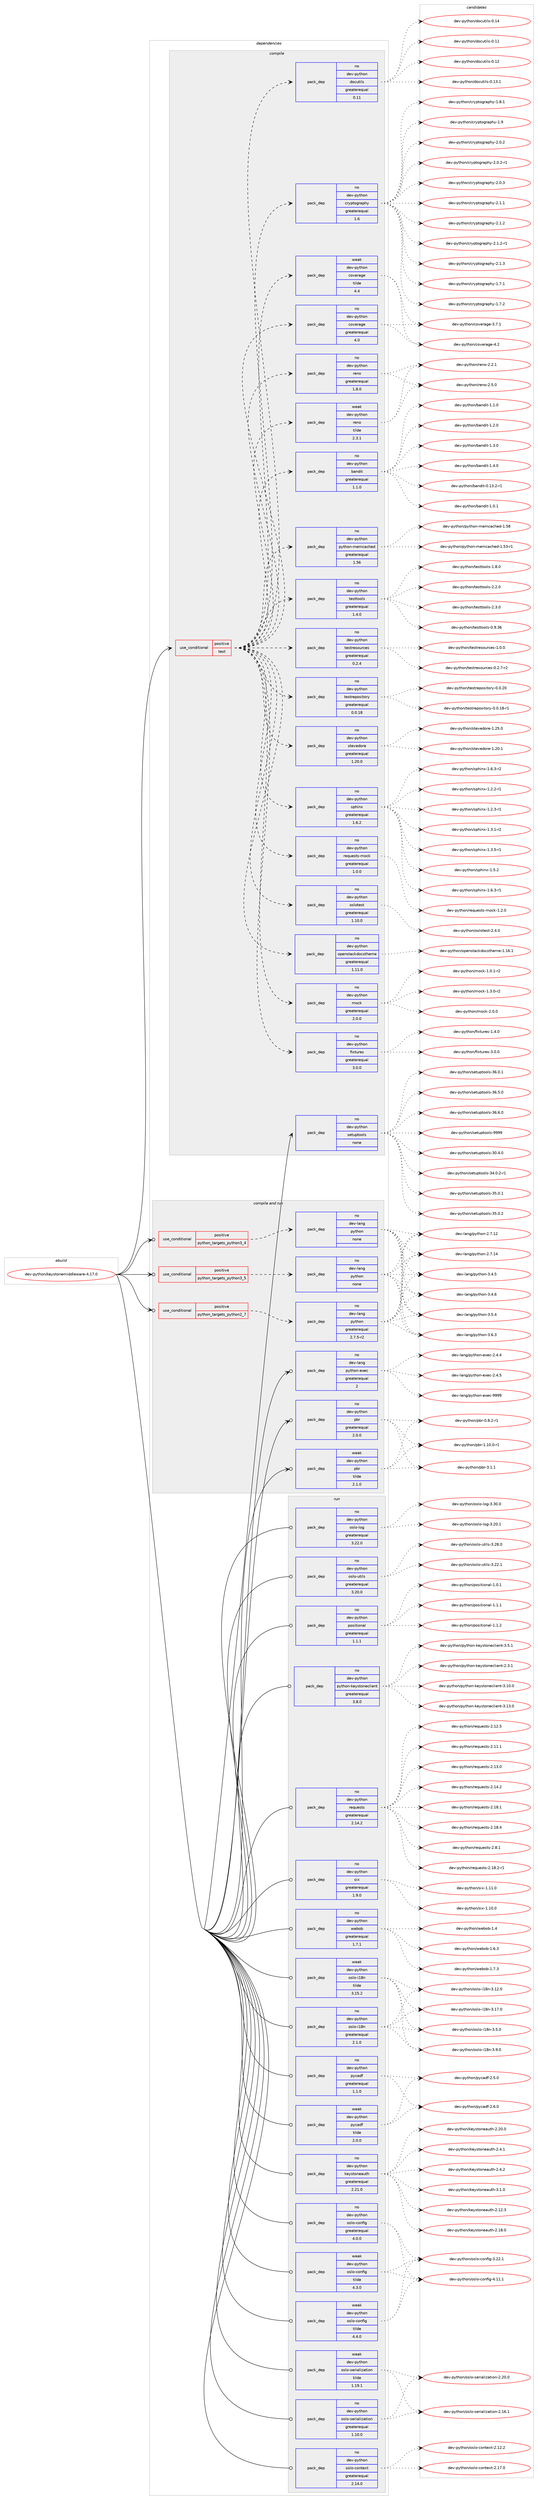 digraph prolog {

# *************
# Graph options
# *************

newrank=true;
concentrate=true;
compound=true;
graph [rankdir=LR,fontname=Helvetica,fontsize=10,ranksep=1.5];#, ranksep=2.5, nodesep=0.2];
edge  [arrowhead=vee];
node  [fontname=Helvetica,fontsize=10];

# **********
# The ebuild
# **********

subgraph cluster_leftcol {
color=gray;
rank=same;
label=<<i>ebuild</i>>;
id [label="dev-python/keystonemiddleware-4.17.0", color=red, width=4, href="../dev-python/keystonemiddleware-4.17.0.svg"];
}

# ****************
# The dependencies
# ****************

subgraph cluster_midcol {
color=gray;
label=<<i>dependencies</i>>;
subgraph cluster_compile {
fillcolor="#eeeeee";
style=filled;
label=<<i>compile</i>>;
subgraph cond34758 {
dependency163811 [label=<<TABLE BORDER="0" CELLBORDER="1" CELLSPACING="0" CELLPADDING="4"><TR><TD ROWSPAN="3" CELLPADDING="10">use_conditional</TD></TR><TR><TD>positive</TD></TR><TR><TD>test</TD></TR></TABLE>>, shape=none, color=red];
subgraph pack125200 {
dependency163812 [label=<<TABLE BORDER="0" CELLBORDER="1" CELLSPACING="0" CELLPADDING="4" WIDTH="220"><TR><TD ROWSPAN="6" CELLPADDING="30">pack_dep</TD></TR><TR><TD WIDTH="110">no</TD></TR><TR><TD>dev-python</TD></TR><TR><TD>coverage</TD></TR><TR><TD>greaterequal</TD></TR><TR><TD>4.0</TD></TR></TABLE>>, shape=none, color=blue];
}
dependency163811:e -> dependency163812:w [weight=20,style="dashed",arrowhead="vee"];
subgraph pack125201 {
dependency163813 [label=<<TABLE BORDER="0" CELLBORDER="1" CELLSPACING="0" CELLPADDING="4" WIDTH="220"><TR><TD ROWSPAN="6" CELLPADDING="30">pack_dep</TD></TR><TR><TD WIDTH="110">weak</TD></TR><TR><TD>dev-python</TD></TR><TR><TD>coverage</TD></TR><TR><TD>tilde</TD></TR><TR><TD>4.4</TD></TR></TABLE>>, shape=none, color=blue];
}
dependency163811:e -> dependency163813:w [weight=20,style="dashed",arrowhead="vee"];
subgraph pack125202 {
dependency163814 [label=<<TABLE BORDER="0" CELLBORDER="1" CELLSPACING="0" CELLPADDING="4" WIDTH="220"><TR><TD ROWSPAN="6" CELLPADDING="30">pack_dep</TD></TR><TR><TD WIDTH="110">no</TD></TR><TR><TD>dev-python</TD></TR><TR><TD>cryptography</TD></TR><TR><TD>greaterequal</TD></TR><TR><TD>1.6</TD></TR></TABLE>>, shape=none, color=blue];
}
dependency163811:e -> dependency163814:w [weight=20,style="dashed",arrowhead="vee"];
subgraph pack125203 {
dependency163815 [label=<<TABLE BORDER="0" CELLBORDER="1" CELLSPACING="0" CELLPADDING="4" WIDTH="220"><TR><TD ROWSPAN="6" CELLPADDING="30">pack_dep</TD></TR><TR><TD WIDTH="110">no</TD></TR><TR><TD>dev-python</TD></TR><TR><TD>docutils</TD></TR><TR><TD>greaterequal</TD></TR><TR><TD>0.11</TD></TR></TABLE>>, shape=none, color=blue];
}
dependency163811:e -> dependency163815:w [weight=20,style="dashed",arrowhead="vee"];
subgraph pack125204 {
dependency163816 [label=<<TABLE BORDER="0" CELLBORDER="1" CELLSPACING="0" CELLPADDING="4" WIDTH="220"><TR><TD ROWSPAN="6" CELLPADDING="30">pack_dep</TD></TR><TR><TD WIDTH="110">no</TD></TR><TR><TD>dev-python</TD></TR><TR><TD>fixtures</TD></TR><TR><TD>greaterequal</TD></TR><TR><TD>3.0.0</TD></TR></TABLE>>, shape=none, color=blue];
}
dependency163811:e -> dependency163816:w [weight=20,style="dashed",arrowhead="vee"];
subgraph pack125205 {
dependency163817 [label=<<TABLE BORDER="0" CELLBORDER="1" CELLSPACING="0" CELLPADDING="4" WIDTH="220"><TR><TD ROWSPAN="6" CELLPADDING="30">pack_dep</TD></TR><TR><TD WIDTH="110">no</TD></TR><TR><TD>dev-python</TD></TR><TR><TD>mock</TD></TR><TR><TD>greaterequal</TD></TR><TR><TD>2.0.0</TD></TR></TABLE>>, shape=none, color=blue];
}
dependency163811:e -> dependency163817:w [weight=20,style="dashed",arrowhead="vee"];
subgraph pack125206 {
dependency163818 [label=<<TABLE BORDER="0" CELLBORDER="1" CELLSPACING="0" CELLPADDING="4" WIDTH="220"><TR><TD ROWSPAN="6" CELLPADDING="30">pack_dep</TD></TR><TR><TD WIDTH="110">no</TD></TR><TR><TD>dev-python</TD></TR><TR><TD>openstackdocstheme</TD></TR><TR><TD>greaterequal</TD></TR><TR><TD>1.11.0</TD></TR></TABLE>>, shape=none, color=blue];
}
dependency163811:e -> dependency163818:w [weight=20,style="dashed",arrowhead="vee"];
subgraph pack125207 {
dependency163819 [label=<<TABLE BORDER="0" CELLBORDER="1" CELLSPACING="0" CELLPADDING="4" WIDTH="220"><TR><TD ROWSPAN="6" CELLPADDING="30">pack_dep</TD></TR><TR><TD WIDTH="110">no</TD></TR><TR><TD>dev-python</TD></TR><TR><TD>oslotest</TD></TR><TR><TD>greaterequal</TD></TR><TR><TD>1.10.0</TD></TR></TABLE>>, shape=none, color=blue];
}
dependency163811:e -> dependency163819:w [weight=20,style="dashed",arrowhead="vee"];
subgraph pack125208 {
dependency163820 [label=<<TABLE BORDER="0" CELLBORDER="1" CELLSPACING="0" CELLPADDING="4" WIDTH="220"><TR><TD ROWSPAN="6" CELLPADDING="30">pack_dep</TD></TR><TR><TD WIDTH="110">no</TD></TR><TR><TD>dev-python</TD></TR><TR><TD>reno</TD></TR><TR><TD>greaterequal</TD></TR><TR><TD>1.8.0</TD></TR></TABLE>>, shape=none, color=blue];
}
dependency163811:e -> dependency163820:w [weight=20,style="dashed",arrowhead="vee"];
subgraph pack125209 {
dependency163821 [label=<<TABLE BORDER="0" CELLBORDER="1" CELLSPACING="0" CELLPADDING="4" WIDTH="220"><TR><TD ROWSPAN="6" CELLPADDING="30">pack_dep</TD></TR><TR><TD WIDTH="110">weak</TD></TR><TR><TD>dev-python</TD></TR><TR><TD>reno</TD></TR><TR><TD>tilde</TD></TR><TR><TD>2.3.1</TD></TR></TABLE>>, shape=none, color=blue];
}
dependency163811:e -> dependency163821:w [weight=20,style="dashed",arrowhead="vee"];
subgraph pack125210 {
dependency163822 [label=<<TABLE BORDER="0" CELLBORDER="1" CELLSPACING="0" CELLPADDING="4" WIDTH="220"><TR><TD ROWSPAN="6" CELLPADDING="30">pack_dep</TD></TR><TR><TD WIDTH="110">no</TD></TR><TR><TD>dev-python</TD></TR><TR><TD>requests-mock</TD></TR><TR><TD>greaterequal</TD></TR><TR><TD>1.0.0</TD></TR></TABLE>>, shape=none, color=blue];
}
dependency163811:e -> dependency163822:w [weight=20,style="dashed",arrowhead="vee"];
subgraph pack125211 {
dependency163823 [label=<<TABLE BORDER="0" CELLBORDER="1" CELLSPACING="0" CELLPADDING="4" WIDTH="220"><TR><TD ROWSPAN="6" CELLPADDING="30">pack_dep</TD></TR><TR><TD WIDTH="110">no</TD></TR><TR><TD>dev-python</TD></TR><TR><TD>sphinx</TD></TR><TR><TD>greaterequal</TD></TR><TR><TD>1.6.2</TD></TR></TABLE>>, shape=none, color=blue];
}
dependency163811:e -> dependency163823:w [weight=20,style="dashed",arrowhead="vee"];
subgraph pack125212 {
dependency163824 [label=<<TABLE BORDER="0" CELLBORDER="1" CELLSPACING="0" CELLPADDING="4" WIDTH="220"><TR><TD ROWSPAN="6" CELLPADDING="30">pack_dep</TD></TR><TR><TD WIDTH="110">no</TD></TR><TR><TD>dev-python</TD></TR><TR><TD>stevedore</TD></TR><TR><TD>greaterequal</TD></TR><TR><TD>1.20.0</TD></TR></TABLE>>, shape=none, color=blue];
}
dependency163811:e -> dependency163824:w [weight=20,style="dashed",arrowhead="vee"];
subgraph pack125213 {
dependency163825 [label=<<TABLE BORDER="0" CELLBORDER="1" CELLSPACING="0" CELLPADDING="4" WIDTH="220"><TR><TD ROWSPAN="6" CELLPADDING="30">pack_dep</TD></TR><TR><TD WIDTH="110">no</TD></TR><TR><TD>dev-python</TD></TR><TR><TD>testrepository</TD></TR><TR><TD>greaterequal</TD></TR><TR><TD>0.0.18</TD></TR></TABLE>>, shape=none, color=blue];
}
dependency163811:e -> dependency163825:w [weight=20,style="dashed",arrowhead="vee"];
subgraph pack125214 {
dependency163826 [label=<<TABLE BORDER="0" CELLBORDER="1" CELLSPACING="0" CELLPADDING="4" WIDTH="220"><TR><TD ROWSPAN="6" CELLPADDING="30">pack_dep</TD></TR><TR><TD WIDTH="110">no</TD></TR><TR><TD>dev-python</TD></TR><TR><TD>testresources</TD></TR><TR><TD>greaterequal</TD></TR><TR><TD>0.2.4</TD></TR></TABLE>>, shape=none, color=blue];
}
dependency163811:e -> dependency163826:w [weight=20,style="dashed",arrowhead="vee"];
subgraph pack125215 {
dependency163827 [label=<<TABLE BORDER="0" CELLBORDER="1" CELLSPACING="0" CELLPADDING="4" WIDTH="220"><TR><TD ROWSPAN="6" CELLPADDING="30">pack_dep</TD></TR><TR><TD WIDTH="110">no</TD></TR><TR><TD>dev-python</TD></TR><TR><TD>testtools</TD></TR><TR><TD>greaterequal</TD></TR><TR><TD>1.4.0</TD></TR></TABLE>>, shape=none, color=blue];
}
dependency163811:e -> dependency163827:w [weight=20,style="dashed",arrowhead="vee"];
subgraph pack125216 {
dependency163828 [label=<<TABLE BORDER="0" CELLBORDER="1" CELLSPACING="0" CELLPADDING="4" WIDTH="220"><TR><TD ROWSPAN="6" CELLPADDING="30">pack_dep</TD></TR><TR><TD WIDTH="110">no</TD></TR><TR><TD>dev-python</TD></TR><TR><TD>python-memcached</TD></TR><TR><TD>greaterequal</TD></TR><TR><TD>1.56</TD></TR></TABLE>>, shape=none, color=blue];
}
dependency163811:e -> dependency163828:w [weight=20,style="dashed",arrowhead="vee"];
subgraph pack125217 {
dependency163829 [label=<<TABLE BORDER="0" CELLBORDER="1" CELLSPACING="0" CELLPADDING="4" WIDTH="220"><TR><TD ROWSPAN="6" CELLPADDING="30">pack_dep</TD></TR><TR><TD WIDTH="110">no</TD></TR><TR><TD>dev-python</TD></TR><TR><TD>bandit</TD></TR><TR><TD>greaterequal</TD></TR><TR><TD>1.1.0</TD></TR></TABLE>>, shape=none, color=blue];
}
dependency163811:e -> dependency163829:w [weight=20,style="dashed",arrowhead="vee"];
}
id:e -> dependency163811:w [weight=20,style="solid",arrowhead="vee"];
subgraph pack125218 {
dependency163830 [label=<<TABLE BORDER="0" CELLBORDER="1" CELLSPACING="0" CELLPADDING="4" WIDTH="220"><TR><TD ROWSPAN="6" CELLPADDING="30">pack_dep</TD></TR><TR><TD WIDTH="110">no</TD></TR><TR><TD>dev-python</TD></TR><TR><TD>setuptools</TD></TR><TR><TD>none</TD></TR><TR><TD></TD></TR></TABLE>>, shape=none, color=blue];
}
id:e -> dependency163830:w [weight=20,style="solid",arrowhead="vee"];
}
subgraph cluster_compileandrun {
fillcolor="#eeeeee";
style=filled;
label=<<i>compile and run</i>>;
subgraph cond34759 {
dependency163831 [label=<<TABLE BORDER="0" CELLBORDER="1" CELLSPACING="0" CELLPADDING="4"><TR><TD ROWSPAN="3" CELLPADDING="10">use_conditional</TD></TR><TR><TD>positive</TD></TR><TR><TD>python_targets_python2_7</TD></TR></TABLE>>, shape=none, color=red];
subgraph pack125219 {
dependency163832 [label=<<TABLE BORDER="0" CELLBORDER="1" CELLSPACING="0" CELLPADDING="4" WIDTH="220"><TR><TD ROWSPAN="6" CELLPADDING="30">pack_dep</TD></TR><TR><TD WIDTH="110">no</TD></TR><TR><TD>dev-lang</TD></TR><TR><TD>python</TD></TR><TR><TD>greaterequal</TD></TR><TR><TD>2.7.5-r2</TD></TR></TABLE>>, shape=none, color=blue];
}
dependency163831:e -> dependency163832:w [weight=20,style="dashed",arrowhead="vee"];
}
id:e -> dependency163831:w [weight=20,style="solid",arrowhead="odotvee"];
subgraph cond34760 {
dependency163833 [label=<<TABLE BORDER="0" CELLBORDER="1" CELLSPACING="0" CELLPADDING="4"><TR><TD ROWSPAN="3" CELLPADDING="10">use_conditional</TD></TR><TR><TD>positive</TD></TR><TR><TD>python_targets_python3_4</TD></TR></TABLE>>, shape=none, color=red];
subgraph pack125220 {
dependency163834 [label=<<TABLE BORDER="0" CELLBORDER="1" CELLSPACING="0" CELLPADDING="4" WIDTH="220"><TR><TD ROWSPAN="6" CELLPADDING="30">pack_dep</TD></TR><TR><TD WIDTH="110">no</TD></TR><TR><TD>dev-lang</TD></TR><TR><TD>python</TD></TR><TR><TD>none</TD></TR><TR><TD></TD></TR></TABLE>>, shape=none, color=blue];
}
dependency163833:e -> dependency163834:w [weight=20,style="dashed",arrowhead="vee"];
}
id:e -> dependency163833:w [weight=20,style="solid",arrowhead="odotvee"];
subgraph cond34761 {
dependency163835 [label=<<TABLE BORDER="0" CELLBORDER="1" CELLSPACING="0" CELLPADDING="4"><TR><TD ROWSPAN="3" CELLPADDING="10">use_conditional</TD></TR><TR><TD>positive</TD></TR><TR><TD>python_targets_python3_5</TD></TR></TABLE>>, shape=none, color=red];
subgraph pack125221 {
dependency163836 [label=<<TABLE BORDER="0" CELLBORDER="1" CELLSPACING="0" CELLPADDING="4" WIDTH="220"><TR><TD ROWSPAN="6" CELLPADDING="30">pack_dep</TD></TR><TR><TD WIDTH="110">no</TD></TR><TR><TD>dev-lang</TD></TR><TR><TD>python</TD></TR><TR><TD>none</TD></TR><TR><TD></TD></TR></TABLE>>, shape=none, color=blue];
}
dependency163835:e -> dependency163836:w [weight=20,style="dashed",arrowhead="vee"];
}
id:e -> dependency163835:w [weight=20,style="solid",arrowhead="odotvee"];
subgraph pack125222 {
dependency163837 [label=<<TABLE BORDER="0" CELLBORDER="1" CELLSPACING="0" CELLPADDING="4" WIDTH="220"><TR><TD ROWSPAN="6" CELLPADDING="30">pack_dep</TD></TR><TR><TD WIDTH="110">no</TD></TR><TR><TD>dev-lang</TD></TR><TR><TD>python-exec</TD></TR><TR><TD>greaterequal</TD></TR><TR><TD>2</TD></TR></TABLE>>, shape=none, color=blue];
}
id:e -> dependency163837:w [weight=20,style="solid",arrowhead="odotvee"];
subgraph pack125223 {
dependency163838 [label=<<TABLE BORDER="0" CELLBORDER="1" CELLSPACING="0" CELLPADDING="4" WIDTH="220"><TR><TD ROWSPAN="6" CELLPADDING="30">pack_dep</TD></TR><TR><TD WIDTH="110">no</TD></TR><TR><TD>dev-python</TD></TR><TR><TD>pbr</TD></TR><TR><TD>greaterequal</TD></TR><TR><TD>2.0.0</TD></TR></TABLE>>, shape=none, color=blue];
}
id:e -> dependency163838:w [weight=20,style="solid",arrowhead="odotvee"];
subgraph pack125224 {
dependency163839 [label=<<TABLE BORDER="0" CELLBORDER="1" CELLSPACING="0" CELLPADDING="4" WIDTH="220"><TR><TD ROWSPAN="6" CELLPADDING="30">pack_dep</TD></TR><TR><TD WIDTH="110">weak</TD></TR><TR><TD>dev-python</TD></TR><TR><TD>pbr</TD></TR><TR><TD>tilde</TD></TR><TR><TD>2.1.0</TD></TR></TABLE>>, shape=none, color=blue];
}
id:e -> dependency163839:w [weight=20,style="solid",arrowhead="odotvee"];
}
subgraph cluster_run {
fillcolor="#eeeeee";
style=filled;
label=<<i>run</i>>;
subgraph pack125225 {
dependency163840 [label=<<TABLE BORDER="0" CELLBORDER="1" CELLSPACING="0" CELLPADDING="4" WIDTH="220"><TR><TD ROWSPAN="6" CELLPADDING="30">pack_dep</TD></TR><TR><TD WIDTH="110">no</TD></TR><TR><TD>dev-python</TD></TR><TR><TD>keystoneauth</TD></TR><TR><TD>greaterequal</TD></TR><TR><TD>2.21.0</TD></TR></TABLE>>, shape=none, color=blue];
}
id:e -> dependency163840:w [weight=20,style="solid",arrowhead="odot"];
subgraph pack125226 {
dependency163841 [label=<<TABLE BORDER="0" CELLBORDER="1" CELLSPACING="0" CELLPADDING="4" WIDTH="220"><TR><TD ROWSPAN="6" CELLPADDING="30">pack_dep</TD></TR><TR><TD WIDTH="110">no</TD></TR><TR><TD>dev-python</TD></TR><TR><TD>oslo-config</TD></TR><TR><TD>greaterequal</TD></TR><TR><TD>4.0.0</TD></TR></TABLE>>, shape=none, color=blue];
}
id:e -> dependency163841:w [weight=20,style="solid",arrowhead="odot"];
subgraph pack125227 {
dependency163842 [label=<<TABLE BORDER="0" CELLBORDER="1" CELLSPACING="0" CELLPADDING="4" WIDTH="220"><TR><TD ROWSPAN="6" CELLPADDING="30">pack_dep</TD></TR><TR><TD WIDTH="110">no</TD></TR><TR><TD>dev-python</TD></TR><TR><TD>oslo-context</TD></TR><TR><TD>greaterequal</TD></TR><TR><TD>2.14.0</TD></TR></TABLE>>, shape=none, color=blue];
}
id:e -> dependency163842:w [weight=20,style="solid",arrowhead="odot"];
subgraph pack125228 {
dependency163843 [label=<<TABLE BORDER="0" CELLBORDER="1" CELLSPACING="0" CELLPADDING="4" WIDTH="220"><TR><TD ROWSPAN="6" CELLPADDING="30">pack_dep</TD></TR><TR><TD WIDTH="110">no</TD></TR><TR><TD>dev-python</TD></TR><TR><TD>oslo-i18n</TD></TR><TR><TD>greaterequal</TD></TR><TR><TD>2.1.0</TD></TR></TABLE>>, shape=none, color=blue];
}
id:e -> dependency163843:w [weight=20,style="solid",arrowhead="odot"];
subgraph pack125229 {
dependency163844 [label=<<TABLE BORDER="0" CELLBORDER="1" CELLSPACING="0" CELLPADDING="4" WIDTH="220"><TR><TD ROWSPAN="6" CELLPADDING="30">pack_dep</TD></TR><TR><TD WIDTH="110">no</TD></TR><TR><TD>dev-python</TD></TR><TR><TD>oslo-log</TD></TR><TR><TD>greaterequal</TD></TR><TR><TD>3.22.0</TD></TR></TABLE>>, shape=none, color=blue];
}
id:e -> dependency163844:w [weight=20,style="solid",arrowhead="odot"];
subgraph pack125230 {
dependency163845 [label=<<TABLE BORDER="0" CELLBORDER="1" CELLSPACING="0" CELLPADDING="4" WIDTH="220"><TR><TD ROWSPAN="6" CELLPADDING="30">pack_dep</TD></TR><TR><TD WIDTH="110">no</TD></TR><TR><TD>dev-python</TD></TR><TR><TD>oslo-serialization</TD></TR><TR><TD>greaterequal</TD></TR><TR><TD>1.10.0</TD></TR></TABLE>>, shape=none, color=blue];
}
id:e -> dependency163845:w [weight=20,style="solid",arrowhead="odot"];
subgraph pack125231 {
dependency163846 [label=<<TABLE BORDER="0" CELLBORDER="1" CELLSPACING="0" CELLPADDING="4" WIDTH="220"><TR><TD ROWSPAN="6" CELLPADDING="30">pack_dep</TD></TR><TR><TD WIDTH="110">no</TD></TR><TR><TD>dev-python</TD></TR><TR><TD>oslo-utils</TD></TR><TR><TD>greaterequal</TD></TR><TR><TD>3.20.0</TD></TR></TABLE>>, shape=none, color=blue];
}
id:e -> dependency163846:w [weight=20,style="solid",arrowhead="odot"];
subgraph pack125232 {
dependency163847 [label=<<TABLE BORDER="0" CELLBORDER="1" CELLSPACING="0" CELLPADDING="4" WIDTH="220"><TR><TD ROWSPAN="6" CELLPADDING="30">pack_dep</TD></TR><TR><TD WIDTH="110">no</TD></TR><TR><TD>dev-python</TD></TR><TR><TD>positional</TD></TR><TR><TD>greaterequal</TD></TR><TR><TD>1.1.1</TD></TR></TABLE>>, shape=none, color=blue];
}
id:e -> dependency163847:w [weight=20,style="solid",arrowhead="odot"];
subgraph pack125233 {
dependency163848 [label=<<TABLE BORDER="0" CELLBORDER="1" CELLSPACING="0" CELLPADDING="4" WIDTH="220"><TR><TD ROWSPAN="6" CELLPADDING="30">pack_dep</TD></TR><TR><TD WIDTH="110">no</TD></TR><TR><TD>dev-python</TD></TR><TR><TD>pycadf</TD></TR><TR><TD>greaterequal</TD></TR><TR><TD>1.1.0</TD></TR></TABLE>>, shape=none, color=blue];
}
id:e -> dependency163848:w [weight=20,style="solid",arrowhead="odot"];
subgraph pack125234 {
dependency163849 [label=<<TABLE BORDER="0" CELLBORDER="1" CELLSPACING="0" CELLPADDING="4" WIDTH="220"><TR><TD ROWSPAN="6" CELLPADDING="30">pack_dep</TD></TR><TR><TD WIDTH="110">no</TD></TR><TR><TD>dev-python</TD></TR><TR><TD>python-keystoneclient</TD></TR><TR><TD>greaterequal</TD></TR><TR><TD>3.8.0</TD></TR></TABLE>>, shape=none, color=blue];
}
id:e -> dependency163849:w [weight=20,style="solid",arrowhead="odot"];
subgraph pack125235 {
dependency163850 [label=<<TABLE BORDER="0" CELLBORDER="1" CELLSPACING="0" CELLPADDING="4" WIDTH="220"><TR><TD ROWSPAN="6" CELLPADDING="30">pack_dep</TD></TR><TR><TD WIDTH="110">no</TD></TR><TR><TD>dev-python</TD></TR><TR><TD>requests</TD></TR><TR><TD>greaterequal</TD></TR><TR><TD>2.14.2</TD></TR></TABLE>>, shape=none, color=blue];
}
id:e -> dependency163850:w [weight=20,style="solid",arrowhead="odot"];
subgraph pack125236 {
dependency163851 [label=<<TABLE BORDER="0" CELLBORDER="1" CELLSPACING="0" CELLPADDING="4" WIDTH="220"><TR><TD ROWSPAN="6" CELLPADDING="30">pack_dep</TD></TR><TR><TD WIDTH="110">no</TD></TR><TR><TD>dev-python</TD></TR><TR><TD>six</TD></TR><TR><TD>greaterequal</TD></TR><TR><TD>1.9.0</TD></TR></TABLE>>, shape=none, color=blue];
}
id:e -> dependency163851:w [weight=20,style="solid",arrowhead="odot"];
subgraph pack125237 {
dependency163852 [label=<<TABLE BORDER="0" CELLBORDER="1" CELLSPACING="0" CELLPADDING="4" WIDTH="220"><TR><TD ROWSPAN="6" CELLPADDING="30">pack_dep</TD></TR><TR><TD WIDTH="110">no</TD></TR><TR><TD>dev-python</TD></TR><TR><TD>webob</TD></TR><TR><TD>greaterequal</TD></TR><TR><TD>1.7.1</TD></TR></TABLE>>, shape=none, color=blue];
}
id:e -> dependency163852:w [weight=20,style="solid",arrowhead="odot"];
subgraph pack125238 {
dependency163853 [label=<<TABLE BORDER="0" CELLBORDER="1" CELLSPACING="0" CELLPADDING="4" WIDTH="220"><TR><TD ROWSPAN="6" CELLPADDING="30">pack_dep</TD></TR><TR><TD WIDTH="110">weak</TD></TR><TR><TD>dev-python</TD></TR><TR><TD>oslo-config</TD></TR><TR><TD>tilde</TD></TR><TR><TD>4.3.0</TD></TR></TABLE>>, shape=none, color=blue];
}
id:e -> dependency163853:w [weight=20,style="solid",arrowhead="odot"];
subgraph pack125239 {
dependency163854 [label=<<TABLE BORDER="0" CELLBORDER="1" CELLSPACING="0" CELLPADDING="4" WIDTH="220"><TR><TD ROWSPAN="6" CELLPADDING="30">pack_dep</TD></TR><TR><TD WIDTH="110">weak</TD></TR><TR><TD>dev-python</TD></TR><TR><TD>oslo-config</TD></TR><TR><TD>tilde</TD></TR><TR><TD>4.4.0</TD></TR></TABLE>>, shape=none, color=blue];
}
id:e -> dependency163854:w [weight=20,style="solid",arrowhead="odot"];
subgraph pack125240 {
dependency163855 [label=<<TABLE BORDER="0" CELLBORDER="1" CELLSPACING="0" CELLPADDING="4" WIDTH="220"><TR><TD ROWSPAN="6" CELLPADDING="30">pack_dep</TD></TR><TR><TD WIDTH="110">weak</TD></TR><TR><TD>dev-python</TD></TR><TR><TD>oslo-i18n</TD></TR><TR><TD>tilde</TD></TR><TR><TD>3.15.2</TD></TR></TABLE>>, shape=none, color=blue];
}
id:e -> dependency163855:w [weight=20,style="solid",arrowhead="odot"];
subgraph pack125241 {
dependency163856 [label=<<TABLE BORDER="0" CELLBORDER="1" CELLSPACING="0" CELLPADDING="4" WIDTH="220"><TR><TD ROWSPAN="6" CELLPADDING="30">pack_dep</TD></TR><TR><TD WIDTH="110">weak</TD></TR><TR><TD>dev-python</TD></TR><TR><TD>oslo-serialization</TD></TR><TR><TD>tilde</TD></TR><TR><TD>1.19.1</TD></TR></TABLE>>, shape=none, color=blue];
}
id:e -> dependency163856:w [weight=20,style="solid",arrowhead="odot"];
subgraph pack125242 {
dependency163857 [label=<<TABLE BORDER="0" CELLBORDER="1" CELLSPACING="0" CELLPADDING="4" WIDTH="220"><TR><TD ROWSPAN="6" CELLPADDING="30">pack_dep</TD></TR><TR><TD WIDTH="110">weak</TD></TR><TR><TD>dev-python</TD></TR><TR><TD>pycadf</TD></TR><TR><TD>tilde</TD></TR><TR><TD>2.0.0</TD></TR></TABLE>>, shape=none, color=blue];
}
id:e -> dependency163857:w [weight=20,style="solid",arrowhead="odot"];
}
}

# **************
# The candidates
# **************

subgraph cluster_choices {
rank=same;
color=gray;
label=<<i>candidates</i>>;

subgraph choice125200 {
color=black;
nodesep=1;
choice10010111845112121116104111110479911111810111497103101455146554649 [label="dev-python/coverage-3.7.1", color=red, width=4,href="../dev-python/coverage-3.7.1.svg"];
choice1001011184511212111610411111047991111181011149710310145524650 [label="dev-python/coverage-4.2", color=red, width=4,href="../dev-python/coverage-4.2.svg"];
dependency163812:e -> choice10010111845112121116104111110479911111810111497103101455146554649:w [style=dotted,weight="100"];
dependency163812:e -> choice1001011184511212111610411111047991111181011149710310145524650:w [style=dotted,weight="100"];
}
subgraph choice125201 {
color=black;
nodesep=1;
choice10010111845112121116104111110479911111810111497103101455146554649 [label="dev-python/coverage-3.7.1", color=red, width=4,href="../dev-python/coverage-3.7.1.svg"];
choice1001011184511212111610411111047991111181011149710310145524650 [label="dev-python/coverage-4.2", color=red, width=4,href="../dev-python/coverage-4.2.svg"];
dependency163813:e -> choice10010111845112121116104111110479911111810111497103101455146554649:w [style=dotted,weight="100"];
dependency163813:e -> choice1001011184511212111610411111047991111181011149710310145524650:w [style=dotted,weight="100"];
}
subgraph choice125202 {
color=black;
nodesep=1;
choice10010111845112121116104111110479911412111211611110311497112104121454946554649 [label="dev-python/cryptography-1.7.1", color=red, width=4,href="../dev-python/cryptography-1.7.1.svg"];
choice10010111845112121116104111110479911412111211611110311497112104121454946554650 [label="dev-python/cryptography-1.7.2", color=red, width=4,href="../dev-python/cryptography-1.7.2.svg"];
choice10010111845112121116104111110479911412111211611110311497112104121454946564649 [label="dev-python/cryptography-1.8.1", color=red, width=4,href="../dev-python/cryptography-1.8.1.svg"];
choice1001011184511212111610411111047991141211121161111031149711210412145494657 [label="dev-python/cryptography-1.9", color=red, width=4,href="../dev-python/cryptography-1.9.svg"];
choice10010111845112121116104111110479911412111211611110311497112104121455046484650 [label="dev-python/cryptography-2.0.2", color=red, width=4,href="../dev-python/cryptography-2.0.2.svg"];
choice100101118451121211161041111104799114121112116111103114971121041214550464846504511449 [label="dev-python/cryptography-2.0.2-r1", color=red, width=4,href="../dev-python/cryptography-2.0.2-r1.svg"];
choice10010111845112121116104111110479911412111211611110311497112104121455046484651 [label="dev-python/cryptography-2.0.3", color=red, width=4,href="../dev-python/cryptography-2.0.3.svg"];
choice10010111845112121116104111110479911412111211611110311497112104121455046494649 [label="dev-python/cryptography-2.1.1", color=red, width=4,href="../dev-python/cryptography-2.1.1.svg"];
choice10010111845112121116104111110479911412111211611110311497112104121455046494650 [label="dev-python/cryptography-2.1.2", color=red, width=4,href="../dev-python/cryptography-2.1.2.svg"];
choice100101118451121211161041111104799114121112116111103114971121041214550464946504511449 [label="dev-python/cryptography-2.1.2-r1", color=red, width=4,href="../dev-python/cryptography-2.1.2-r1.svg"];
choice10010111845112121116104111110479911412111211611110311497112104121455046494651 [label="dev-python/cryptography-2.1.3", color=red, width=4,href="../dev-python/cryptography-2.1.3.svg"];
dependency163814:e -> choice10010111845112121116104111110479911412111211611110311497112104121454946554649:w [style=dotted,weight="100"];
dependency163814:e -> choice10010111845112121116104111110479911412111211611110311497112104121454946554650:w [style=dotted,weight="100"];
dependency163814:e -> choice10010111845112121116104111110479911412111211611110311497112104121454946564649:w [style=dotted,weight="100"];
dependency163814:e -> choice1001011184511212111610411111047991141211121161111031149711210412145494657:w [style=dotted,weight="100"];
dependency163814:e -> choice10010111845112121116104111110479911412111211611110311497112104121455046484650:w [style=dotted,weight="100"];
dependency163814:e -> choice100101118451121211161041111104799114121112116111103114971121041214550464846504511449:w [style=dotted,weight="100"];
dependency163814:e -> choice10010111845112121116104111110479911412111211611110311497112104121455046484651:w [style=dotted,weight="100"];
dependency163814:e -> choice10010111845112121116104111110479911412111211611110311497112104121455046494649:w [style=dotted,weight="100"];
dependency163814:e -> choice10010111845112121116104111110479911412111211611110311497112104121455046494650:w [style=dotted,weight="100"];
dependency163814:e -> choice100101118451121211161041111104799114121112116111103114971121041214550464946504511449:w [style=dotted,weight="100"];
dependency163814:e -> choice10010111845112121116104111110479911412111211611110311497112104121455046494651:w [style=dotted,weight="100"];
}
subgraph choice125203 {
color=black;
nodesep=1;
choice1001011184511212111610411111047100111991171161051081154548464949 [label="dev-python/docutils-0.11", color=red, width=4,href="../dev-python/docutils-0.11.svg"];
choice1001011184511212111610411111047100111991171161051081154548464950 [label="dev-python/docutils-0.12", color=red, width=4,href="../dev-python/docutils-0.12.svg"];
choice10010111845112121116104111110471001119911711610510811545484649514649 [label="dev-python/docutils-0.13.1", color=red, width=4,href="../dev-python/docutils-0.13.1.svg"];
choice1001011184511212111610411111047100111991171161051081154548464952 [label="dev-python/docutils-0.14", color=red, width=4,href="../dev-python/docutils-0.14.svg"];
dependency163815:e -> choice1001011184511212111610411111047100111991171161051081154548464949:w [style=dotted,weight="100"];
dependency163815:e -> choice1001011184511212111610411111047100111991171161051081154548464950:w [style=dotted,weight="100"];
dependency163815:e -> choice10010111845112121116104111110471001119911711610510811545484649514649:w [style=dotted,weight="100"];
dependency163815:e -> choice1001011184511212111610411111047100111991171161051081154548464952:w [style=dotted,weight="100"];
}
subgraph choice125204 {
color=black;
nodesep=1;
choice1001011184511212111610411111047102105120116117114101115454946524648 [label="dev-python/fixtures-1.4.0", color=red, width=4,href="../dev-python/fixtures-1.4.0.svg"];
choice1001011184511212111610411111047102105120116117114101115455146484648 [label="dev-python/fixtures-3.0.0", color=red, width=4,href="../dev-python/fixtures-3.0.0.svg"];
dependency163816:e -> choice1001011184511212111610411111047102105120116117114101115454946524648:w [style=dotted,weight="100"];
dependency163816:e -> choice1001011184511212111610411111047102105120116117114101115455146484648:w [style=dotted,weight="100"];
}
subgraph choice125205 {
color=black;
nodesep=1;
choice1001011184511212111610411111047109111991074549464846494511450 [label="dev-python/mock-1.0.1-r2", color=red, width=4,href="../dev-python/mock-1.0.1-r2.svg"];
choice1001011184511212111610411111047109111991074549465146484511450 [label="dev-python/mock-1.3.0-r2", color=red, width=4,href="../dev-python/mock-1.3.0-r2.svg"];
choice100101118451121211161041111104710911199107455046484648 [label="dev-python/mock-2.0.0", color=red, width=4,href="../dev-python/mock-2.0.0.svg"];
dependency163817:e -> choice1001011184511212111610411111047109111991074549464846494511450:w [style=dotted,weight="100"];
dependency163817:e -> choice1001011184511212111610411111047109111991074549465146484511450:w [style=dotted,weight="100"];
dependency163817:e -> choice100101118451121211161041111104710911199107455046484648:w [style=dotted,weight="100"];
}
subgraph choice125206 {
color=black;
nodesep=1;
choice100101118451121211161041111104711111210111011511697991071001119911511610410110910145494649544649 [label="dev-python/openstackdocstheme-1.16.1", color=red, width=4,href="../dev-python/openstackdocstheme-1.16.1.svg"];
dependency163818:e -> choice100101118451121211161041111104711111210111011511697991071001119911511610410110910145494649544649:w [style=dotted,weight="100"];
}
subgraph choice125207 {
color=black;
nodesep=1;
choice1001011184511212111610411111047111115108111116101115116455046524648 [label="dev-python/oslotest-2.4.0", color=red, width=4,href="../dev-python/oslotest-2.4.0.svg"];
dependency163819:e -> choice1001011184511212111610411111047111115108111116101115116455046524648:w [style=dotted,weight="100"];
}
subgraph choice125208 {
color=black;
nodesep=1;
choice1001011184511212111610411111047114101110111455046504649 [label="dev-python/reno-2.2.1", color=red, width=4,href="../dev-python/reno-2.2.1.svg"];
choice1001011184511212111610411111047114101110111455046534648 [label="dev-python/reno-2.5.0", color=red, width=4,href="../dev-python/reno-2.5.0.svg"];
dependency163820:e -> choice1001011184511212111610411111047114101110111455046504649:w [style=dotted,weight="100"];
dependency163820:e -> choice1001011184511212111610411111047114101110111455046534648:w [style=dotted,weight="100"];
}
subgraph choice125209 {
color=black;
nodesep=1;
choice1001011184511212111610411111047114101110111455046504649 [label="dev-python/reno-2.2.1", color=red, width=4,href="../dev-python/reno-2.2.1.svg"];
choice1001011184511212111610411111047114101110111455046534648 [label="dev-python/reno-2.5.0", color=red, width=4,href="../dev-python/reno-2.5.0.svg"];
dependency163821:e -> choice1001011184511212111610411111047114101110111455046504649:w [style=dotted,weight="100"];
dependency163821:e -> choice1001011184511212111610411111047114101110111455046534648:w [style=dotted,weight="100"];
}
subgraph choice125210 {
color=black;
nodesep=1;
choice10010111845112121116104111110471141011131171011151161154510911199107454946504648 [label="dev-python/requests-mock-1.2.0", color=red, width=4,href="../dev-python/requests-mock-1.2.0.svg"];
dependency163822:e -> choice10010111845112121116104111110471141011131171011151161154510911199107454946504648:w [style=dotted,weight="100"];
}
subgraph choice125211 {
color=black;
nodesep=1;
choice10010111845112121116104111110471151121041051101204549465046504511449 [label="dev-python/sphinx-1.2.2-r1", color=red, width=4,href="../dev-python/sphinx-1.2.2-r1.svg"];
choice10010111845112121116104111110471151121041051101204549465046514511449 [label="dev-python/sphinx-1.2.3-r1", color=red, width=4,href="../dev-python/sphinx-1.2.3-r1.svg"];
choice10010111845112121116104111110471151121041051101204549465146494511450 [label="dev-python/sphinx-1.3.1-r2", color=red, width=4,href="../dev-python/sphinx-1.3.1-r2.svg"];
choice10010111845112121116104111110471151121041051101204549465146534511449 [label="dev-python/sphinx-1.3.5-r1", color=red, width=4,href="../dev-python/sphinx-1.3.5-r1.svg"];
choice1001011184511212111610411111047115112104105110120454946534650 [label="dev-python/sphinx-1.5.2", color=red, width=4,href="../dev-python/sphinx-1.5.2.svg"];
choice10010111845112121116104111110471151121041051101204549465446514511449 [label="dev-python/sphinx-1.6.3-r1", color=red, width=4,href="../dev-python/sphinx-1.6.3-r1.svg"];
choice10010111845112121116104111110471151121041051101204549465446514511450 [label="dev-python/sphinx-1.6.3-r2", color=red, width=4,href="../dev-python/sphinx-1.6.3-r2.svg"];
dependency163823:e -> choice10010111845112121116104111110471151121041051101204549465046504511449:w [style=dotted,weight="100"];
dependency163823:e -> choice10010111845112121116104111110471151121041051101204549465046514511449:w [style=dotted,weight="100"];
dependency163823:e -> choice10010111845112121116104111110471151121041051101204549465146494511450:w [style=dotted,weight="100"];
dependency163823:e -> choice10010111845112121116104111110471151121041051101204549465146534511449:w [style=dotted,weight="100"];
dependency163823:e -> choice1001011184511212111610411111047115112104105110120454946534650:w [style=dotted,weight="100"];
dependency163823:e -> choice10010111845112121116104111110471151121041051101204549465446514511449:w [style=dotted,weight="100"];
dependency163823:e -> choice10010111845112121116104111110471151121041051101204549465446514511450:w [style=dotted,weight="100"];
}
subgraph choice125212 {
color=black;
nodesep=1;
choice100101118451121211161041111104711511610111810110011111410145494650484649 [label="dev-python/stevedore-1.20.1", color=red, width=4,href="../dev-python/stevedore-1.20.1.svg"];
choice100101118451121211161041111104711511610111810110011111410145494650534648 [label="dev-python/stevedore-1.25.0", color=red, width=4,href="../dev-python/stevedore-1.25.0.svg"];
dependency163824:e -> choice100101118451121211161041111104711511610111810110011111410145494650484649:w [style=dotted,weight="100"];
dependency163824:e -> choice100101118451121211161041111104711511610111810110011111410145494650534648:w [style=dotted,weight="100"];
}
subgraph choice125213 {
color=black;
nodesep=1;
choice1001011184511212111610411111047116101115116114101112111115105116111114121454846484649564511449 [label="dev-python/testrepository-0.0.18-r1", color=red, width=4,href="../dev-python/testrepository-0.0.18-r1.svg"];
choice100101118451121211161041111104711610111511611410111211111510511611111412145484648465048 [label="dev-python/testrepository-0.0.20", color=red, width=4,href="../dev-python/testrepository-0.0.20.svg"];
dependency163825:e -> choice1001011184511212111610411111047116101115116114101112111115105116111114121454846484649564511449:w [style=dotted,weight="100"];
dependency163825:e -> choice100101118451121211161041111104711610111511611410111211111510511611111412145484648465048:w [style=dotted,weight="100"];
}
subgraph choice125214 {
color=black;
nodesep=1;
choice1001011184511212111610411111047116101115116114101115111117114991011154548465046554511450 [label="dev-python/testresources-0.2.7-r2", color=red, width=4,href="../dev-python/testresources-0.2.7-r2.svg"];
choice100101118451121211161041111104711610111511611410111511111711499101115454946484648 [label="dev-python/testresources-1.0.0", color=red, width=4,href="../dev-python/testresources-1.0.0.svg"];
dependency163826:e -> choice1001011184511212111610411111047116101115116114101115111117114991011154548465046554511450:w [style=dotted,weight="100"];
dependency163826:e -> choice100101118451121211161041111104711610111511611410111511111711499101115454946484648:w [style=dotted,weight="100"];
}
subgraph choice125215 {
color=black;
nodesep=1;
choice100101118451121211161041111104711610111511611611111110811545484657465154 [label="dev-python/testtools-0.9.36", color=red, width=4,href="../dev-python/testtools-0.9.36.svg"];
choice1001011184511212111610411111047116101115116116111111108115454946564648 [label="dev-python/testtools-1.8.0", color=red, width=4,href="../dev-python/testtools-1.8.0.svg"];
choice1001011184511212111610411111047116101115116116111111108115455046504648 [label="dev-python/testtools-2.2.0", color=red, width=4,href="../dev-python/testtools-2.2.0.svg"];
choice1001011184511212111610411111047116101115116116111111108115455046514648 [label="dev-python/testtools-2.3.0", color=red, width=4,href="../dev-python/testtools-2.3.0.svg"];
dependency163827:e -> choice100101118451121211161041111104711610111511611611111110811545484657465154:w [style=dotted,weight="100"];
dependency163827:e -> choice1001011184511212111610411111047116101115116116111111108115454946564648:w [style=dotted,weight="100"];
dependency163827:e -> choice1001011184511212111610411111047116101115116116111111108115455046504648:w [style=dotted,weight="100"];
dependency163827:e -> choice1001011184511212111610411111047116101115116116111111108115455046514648:w [style=dotted,weight="100"];
}
subgraph choice125216 {
color=black;
nodesep=1;
choice10010111845112121116104111110471121211161041111104510910110999979910410110045494653514511449 [label="dev-python/python-memcached-1.53-r1", color=red, width=4,href="../dev-python/python-memcached-1.53-r1.svg"];
choice1001011184511212111610411111047112121116104111110451091011099997991041011004549465356 [label="dev-python/python-memcached-1.58", color=red, width=4,href="../dev-python/python-memcached-1.58.svg"];
dependency163828:e -> choice10010111845112121116104111110471121211161041111104510910110999979910410110045494653514511449:w [style=dotted,weight="100"];
dependency163828:e -> choice1001011184511212111610411111047112121116104111110451091011099997991041011004549465356:w [style=dotted,weight="100"];
}
subgraph choice125217 {
color=black;
nodesep=1;
choice10010111845112121116104111110479897110100105116454846495146504511449 [label="dev-python/bandit-0.13.2-r1", color=red, width=4,href="../dev-python/bandit-0.13.2-r1.svg"];
choice10010111845112121116104111110479897110100105116454946484649 [label="dev-python/bandit-1.0.1", color=red, width=4,href="../dev-python/bandit-1.0.1.svg"];
choice10010111845112121116104111110479897110100105116454946494648 [label="dev-python/bandit-1.1.0", color=red, width=4,href="../dev-python/bandit-1.1.0.svg"];
choice10010111845112121116104111110479897110100105116454946504648 [label="dev-python/bandit-1.2.0", color=red, width=4,href="../dev-python/bandit-1.2.0.svg"];
choice10010111845112121116104111110479897110100105116454946514648 [label="dev-python/bandit-1.3.0", color=red, width=4,href="../dev-python/bandit-1.3.0.svg"];
choice10010111845112121116104111110479897110100105116454946524648 [label="dev-python/bandit-1.4.0", color=red, width=4,href="../dev-python/bandit-1.4.0.svg"];
dependency163829:e -> choice10010111845112121116104111110479897110100105116454846495146504511449:w [style=dotted,weight="100"];
dependency163829:e -> choice10010111845112121116104111110479897110100105116454946484649:w [style=dotted,weight="100"];
dependency163829:e -> choice10010111845112121116104111110479897110100105116454946494648:w [style=dotted,weight="100"];
dependency163829:e -> choice10010111845112121116104111110479897110100105116454946504648:w [style=dotted,weight="100"];
dependency163829:e -> choice10010111845112121116104111110479897110100105116454946514648:w [style=dotted,weight="100"];
dependency163829:e -> choice10010111845112121116104111110479897110100105116454946524648:w [style=dotted,weight="100"];
}
subgraph choice125218 {
color=black;
nodesep=1;
choice100101118451121211161041111104711510111611711211611111110811545514846524648 [label="dev-python/setuptools-30.4.0", color=red, width=4,href="../dev-python/setuptools-30.4.0.svg"];
choice1001011184511212111610411111047115101116117112116111111108115455152464846504511449 [label="dev-python/setuptools-34.0.2-r1", color=red, width=4,href="../dev-python/setuptools-34.0.2-r1.svg"];
choice100101118451121211161041111104711510111611711211611111110811545515346484649 [label="dev-python/setuptools-35.0.1", color=red, width=4,href="../dev-python/setuptools-35.0.1.svg"];
choice100101118451121211161041111104711510111611711211611111110811545515346484650 [label="dev-python/setuptools-35.0.2", color=red, width=4,href="../dev-python/setuptools-35.0.2.svg"];
choice100101118451121211161041111104711510111611711211611111110811545515446484649 [label="dev-python/setuptools-36.0.1", color=red, width=4,href="../dev-python/setuptools-36.0.1.svg"];
choice100101118451121211161041111104711510111611711211611111110811545515446534648 [label="dev-python/setuptools-36.5.0", color=red, width=4,href="../dev-python/setuptools-36.5.0.svg"];
choice100101118451121211161041111104711510111611711211611111110811545515446544648 [label="dev-python/setuptools-36.6.0", color=red, width=4,href="../dev-python/setuptools-36.6.0.svg"];
choice10010111845112121116104111110471151011161171121161111111081154557575757 [label="dev-python/setuptools-9999", color=red, width=4,href="../dev-python/setuptools-9999.svg"];
dependency163830:e -> choice100101118451121211161041111104711510111611711211611111110811545514846524648:w [style=dotted,weight="100"];
dependency163830:e -> choice1001011184511212111610411111047115101116117112116111111108115455152464846504511449:w [style=dotted,weight="100"];
dependency163830:e -> choice100101118451121211161041111104711510111611711211611111110811545515346484649:w [style=dotted,weight="100"];
dependency163830:e -> choice100101118451121211161041111104711510111611711211611111110811545515346484650:w [style=dotted,weight="100"];
dependency163830:e -> choice100101118451121211161041111104711510111611711211611111110811545515446484649:w [style=dotted,weight="100"];
dependency163830:e -> choice100101118451121211161041111104711510111611711211611111110811545515446534648:w [style=dotted,weight="100"];
dependency163830:e -> choice100101118451121211161041111104711510111611711211611111110811545515446544648:w [style=dotted,weight="100"];
dependency163830:e -> choice10010111845112121116104111110471151011161171121161111111081154557575757:w [style=dotted,weight="100"];
}
subgraph choice125219 {
color=black;
nodesep=1;
choice10010111845108971101034711212111610411111045504655464950 [label="dev-lang/python-2.7.12", color=red, width=4,href="../dev-lang/python-2.7.12.svg"];
choice10010111845108971101034711212111610411111045504655464952 [label="dev-lang/python-2.7.14", color=red, width=4,href="../dev-lang/python-2.7.14.svg"];
choice100101118451089711010347112121116104111110455146524653 [label="dev-lang/python-3.4.5", color=red, width=4,href="../dev-lang/python-3.4.5.svg"];
choice100101118451089711010347112121116104111110455146524654 [label="dev-lang/python-3.4.6", color=red, width=4,href="../dev-lang/python-3.4.6.svg"];
choice100101118451089711010347112121116104111110455146534652 [label="dev-lang/python-3.5.4", color=red, width=4,href="../dev-lang/python-3.5.4.svg"];
choice100101118451089711010347112121116104111110455146544651 [label="dev-lang/python-3.6.3", color=red, width=4,href="../dev-lang/python-3.6.3.svg"];
dependency163832:e -> choice10010111845108971101034711212111610411111045504655464950:w [style=dotted,weight="100"];
dependency163832:e -> choice10010111845108971101034711212111610411111045504655464952:w [style=dotted,weight="100"];
dependency163832:e -> choice100101118451089711010347112121116104111110455146524653:w [style=dotted,weight="100"];
dependency163832:e -> choice100101118451089711010347112121116104111110455146524654:w [style=dotted,weight="100"];
dependency163832:e -> choice100101118451089711010347112121116104111110455146534652:w [style=dotted,weight="100"];
dependency163832:e -> choice100101118451089711010347112121116104111110455146544651:w [style=dotted,weight="100"];
}
subgraph choice125220 {
color=black;
nodesep=1;
choice10010111845108971101034711212111610411111045504655464950 [label="dev-lang/python-2.7.12", color=red, width=4,href="../dev-lang/python-2.7.12.svg"];
choice10010111845108971101034711212111610411111045504655464952 [label="dev-lang/python-2.7.14", color=red, width=4,href="../dev-lang/python-2.7.14.svg"];
choice100101118451089711010347112121116104111110455146524653 [label="dev-lang/python-3.4.5", color=red, width=4,href="../dev-lang/python-3.4.5.svg"];
choice100101118451089711010347112121116104111110455146524654 [label="dev-lang/python-3.4.6", color=red, width=4,href="../dev-lang/python-3.4.6.svg"];
choice100101118451089711010347112121116104111110455146534652 [label="dev-lang/python-3.5.4", color=red, width=4,href="../dev-lang/python-3.5.4.svg"];
choice100101118451089711010347112121116104111110455146544651 [label="dev-lang/python-3.6.3", color=red, width=4,href="../dev-lang/python-3.6.3.svg"];
dependency163834:e -> choice10010111845108971101034711212111610411111045504655464950:w [style=dotted,weight="100"];
dependency163834:e -> choice10010111845108971101034711212111610411111045504655464952:w [style=dotted,weight="100"];
dependency163834:e -> choice100101118451089711010347112121116104111110455146524653:w [style=dotted,weight="100"];
dependency163834:e -> choice100101118451089711010347112121116104111110455146524654:w [style=dotted,weight="100"];
dependency163834:e -> choice100101118451089711010347112121116104111110455146534652:w [style=dotted,weight="100"];
dependency163834:e -> choice100101118451089711010347112121116104111110455146544651:w [style=dotted,weight="100"];
}
subgraph choice125221 {
color=black;
nodesep=1;
choice10010111845108971101034711212111610411111045504655464950 [label="dev-lang/python-2.7.12", color=red, width=4,href="../dev-lang/python-2.7.12.svg"];
choice10010111845108971101034711212111610411111045504655464952 [label="dev-lang/python-2.7.14", color=red, width=4,href="../dev-lang/python-2.7.14.svg"];
choice100101118451089711010347112121116104111110455146524653 [label="dev-lang/python-3.4.5", color=red, width=4,href="../dev-lang/python-3.4.5.svg"];
choice100101118451089711010347112121116104111110455146524654 [label="dev-lang/python-3.4.6", color=red, width=4,href="../dev-lang/python-3.4.6.svg"];
choice100101118451089711010347112121116104111110455146534652 [label="dev-lang/python-3.5.4", color=red, width=4,href="../dev-lang/python-3.5.4.svg"];
choice100101118451089711010347112121116104111110455146544651 [label="dev-lang/python-3.6.3", color=red, width=4,href="../dev-lang/python-3.6.3.svg"];
dependency163836:e -> choice10010111845108971101034711212111610411111045504655464950:w [style=dotted,weight="100"];
dependency163836:e -> choice10010111845108971101034711212111610411111045504655464952:w [style=dotted,weight="100"];
dependency163836:e -> choice100101118451089711010347112121116104111110455146524653:w [style=dotted,weight="100"];
dependency163836:e -> choice100101118451089711010347112121116104111110455146524654:w [style=dotted,weight="100"];
dependency163836:e -> choice100101118451089711010347112121116104111110455146534652:w [style=dotted,weight="100"];
dependency163836:e -> choice100101118451089711010347112121116104111110455146544651:w [style=dotted,weight="100"];
}
subgraph choice125222 {
color=black;
nodesep=1;
choice1001011184510897110103471121211161041111104510112010199455046524652 [label="dev-lang/python-exec-2.4.4", color=red, width=4,href="../dev-lang/python-exec-2.4.4.svg"];
choice1001011184510897110103471121211161041111104510112010199455046524653 [label="dev-lang/python-exec-2.4.5", color=red, width=4,href="../dev-lang/python-exec-2.4.5.svg"];
choice10010111845108971101034711212111610411111045101120101994557575757 [label="dev-lang/python-exec-9999", color=red, width=4,href="../dev-lang/python-exec-9999.svg"];
dependency163837:e -> choice1001011184510897110103471121211161041111104510112010199455046524652:w [style=dotted,weight="100"];
dependency163837:e -> choice1001011184510897110103471121211161041111104510112010199455046524653:w [style=dotted,weight="100"];
dependency163837:e -> choice10010111845108971101034711212111610411111045101120101994557575757:w [style=dotted,weight="100"];
}
subgraph choice125223 {
color=black;
nodesep=1;
choice1001011184511212111610411111047112981144548465646504511449 [label="dev-python/pbr-0.8.2-r1", color=red, width=4,href="../dev-python/pbr-0.8.2-r1.svg"];
choice100101118451121211161041111104711298114454946494846484511449 [label="dev-python/pbr-1.10.0-r1", color=red, width=4,href="../dev-python/pbr-1.10.0-r1.svg"];
choice100101118451121211161041111104711298114455146494649 [label="dev-python/pbr-3.1.1", color=red, width=4,href="../dev-python/pbr-3.1.1.svg"];
dependency163838:e -> choice1001011184511212111610411111047112981144548465646504511449:w [style=dotted,weight="100"];
dependency163838:e -> choice100101118451121211161041111104711298114454946494846484511449:w [style=dotted,weight="100"];
dependency163838:e -> choice100101118451121211161041111104711298114455146494649:w [style=dotted,weight="100"];
}
subgraph choice125224 {
color=black;
nodesep=1;
choice1001011184511212111610411111047112981144548465646504511449 [label="dev-python/pbr-0.8.2-r1", color=red, width=4,href="../dev-python/pbr-0.8.2-r1.svg"];
choice100101118451121211161041111104711298114454946494846484511449 [label="dev-python/pbr-1.10.0-r1", color=red, width=4,href="../dev-python/pbr-1.10.0-r1.svg"];
choice100101118451121211161041111104711298114455146494649 [label="dev-python/pbr-3.1.1", color=red, width=4,href="../dev-python/pbr-3.1.1.svg"];
dependency163839:e -> choice1001011184511212111610411111047112981144548465646504511449:w [style=dotted,weight="100"];
dependency163839:e -> choice100101118451121211161041111104711298114454946494846484511449:w [style=dotted,weight="100"];
dependency163839:e -> choice100101118451121211161041111104711298114455146494649:w [style=dotted,weight="100"];
}
subgraph choice125225 {
color=black;
nodesep=1;
choice10010111845112121116104111110471071011211151161111101019711711610445504649504651 [label="dev-python/keystoneauth-2.12.3", color=red, width=4,href="../dev-python/keystoneauth-2.12.3.svg"];
choice10010111845112121116104111110471071011211151161111101019711711610445504649564648 [label="dev-python/keystoneauth-2.18.0", color=red, width=4,href="../dev-python/keystoneauth-2.18.0.svg"];
choice10010111845112121116104111110471071011211151161111101019711711610445504650484648 [label="dev-python/keystoneauth-2.20.0", color=red, width=4,href="../dev-python/keystoneauth-2.20.0.svg"];
choice100101118451121211161041111104710710112111511611111010197117116104455046524649 [label="dev-python/keystoneauth-2.4.1", color=red, width=4,href="../dev-python/keystoneauth-2.4.1.svg"];
choice100101118451121211161041111104710710112111511611111010197117116104455046524650 [label="dev-python/keystoneauth-2.4.2", color=red, width=4,href="../dev-python/keystoneauth-2.4.2.svg"];
choice100101118451121211161041111104710710112111511611111010197117116104455146494648 [label="dev-python/keystoneauth-3.1.0", color=red, width=4,href="../dev-python/keystoneauth-3.1.0.svg"];
dependency163840:e -> choice10010111845112121116104111110471071011211151161111101019711711610445504649504651:w [style=dotted,weight="100"];
dependency163840:e -> choice10010111845112121116104111110471071011211151161111101019711711610445504649564648:w [style=dotted,weight="100"];
dependency163840:e -> choice10010111845112121116104111110471071011211151161111101019711711610445504650484648:w [style=dotted,weight="100"];
dependency163840:e -> choice100101118451121211161041111104710710112111511611111010197117116104455046524649:w [style=dotted,weight="100"];
dependency163840:e -> choice100101118451121211161041111104710710112111511611111010197117116104455046524650:w [style=dotted,weight="100"];
dependency163840:e -> choice100101118451121211161041111104710710112111511611111010197117116104455146494648:w [style=dotted,weight="100"];
}
subgraph choice125226 {
color=black;
nodesep=1;
choice1001011184511212111610411111047111115108111459911111010210510345514650504649 [label="dev-python/oslo-config-3.22.1", color=red, width=4,href="../dev-python/oslo-config-3.22.1.svg"];
choice1001011184511212111610411111047111115108111459911111010210510345524649494649 [label="dev-python/oslo-config-4.11.1", color=red, width=4,href="../dev-python/oslo-config-4.11.1.svg"];
dependency163841:e -> choice1001011184511212111610411111047111115108111459911111010210510345514650504649:w [style=dotted,weight="100"];
dependency163841:e -> choice1001011184511212111610411111047111115108111459911111010210510345524649494649:w [style=dotted,weight="100"];
}
subgraph choice125227 {
color=black;
nodesep=1;
choice1001011184511212111610411111047111115108111459911111011610112011645504649504650 [label="dev-python/oslo-context-2.12.2", color=red, width=4,href="../dev-python/oslo-context-2.12.2.svg"];
choice1001011184511212111610411111047111115108111459911111011610112011645504649554648 [label="dev-python/oslo-context-2.17.0", color=red, width=4,href="../dev-python/oslo-context-2.17.0.svg"];
dependency163842:e -> choice1001011184511212111610411111047111115108111459911111011610112011645504649504650:w [style=dotted,weight="100"];
dependency163842:e -> choice1001011184511212111610411111047111115108111459911111011610112011645504649554648:w [style=dotted,weight="100"];
}
subgraph choice125228 {
color=black;
nodesep=1;
choice100101118451121211161041111104711111510811145105495611045514649504648 [label="dev-python/oslo-i18n-3.12.0", color=red, width=4,href="../dev-python/oslo-i18n-3.12.0.svg"];
choice100101118451121211161041111104711111510811145105495611045514649554648 [label="dev-python/oslo-i18n-3.17.0", color=red, width=4,href="../dev-python/oslo-i18n-3.17.0.svg"];
choice1001011184511212111610411111047111115108111451054956110455146534648 [label="dev-python/oslo-i18n-3.5.0", color=red, width=4,href="../dev-python/oslo-i18n-3.5.0.svg"];
choice1001011184511212111610411111047111115108111451054956110455146574648 [label="dev-python/oslo-i18n-3.9.0", color=red, width=4,href="../dev-python/oslo-i18n-3.9.0.svg"];
dependency163843:e -> choice100101118451121211161041111104711111510811145105495611045514649504648:w [style=dotted,weight="100"];
dependency163843:e -> choice100101118451121211161041111104711111510811145105495611045514649554648:w [style=dotted,weight="100"];
dependency163843:e -> choice1001011184511212111610411111047111115108111451054956110455146534648:w [style=dotted,weight="100"];
dependency163843:e -> choice1001011184511212111610411111047111115108111451054956110455146574648:w [style=dotted,weight="100"];
}
subgraph choice125229 {
color=black;
nodesep=1;
choice10010111845112121116104111110471111151081114510811110345514650484649 [label="dev-python/oslo-log-3.20.1", color=red, width=4,href="../dev-python/oslo-log-3.20.1.svg"];
choice10010111845112121116104111110471111151081114510811110345514651484648 [label="dev-python/oslo-log-3.30.0", color=red, width=4,href="../dev-python/oslo-log-3.30.0.svg"];
dependency163844:e -> choice10010111845112121116104111110471111151081114510811110345514650484649:w [style=dotted,weight="100"];
dependency163844:e -> choice10010111845112121116104111110471111151081114510811110345514651484648:w [style=dotted,weight="100"];
}
subgraph choice125230 {
color=black;
nodesep=1;
choice100101118451121211161041111104711111510811145115101114105971081051229711610511111045504649544649 [label="dev-python/oslo-serialization-2.16.1", color=red, width=4,href="../dev-python/oslo-serialization-2.16.1.svg"];
choice100101118451121211161041111104711111510811145115101114105971081051229711610511111045504650484648 [label="dev-python/oslo-serialization-2.20.0", color=red, width=4,href="../dev-python/oslo-serialization-2.20.0.svg"];
dependency163845:e -> choice100101118451121211161041111104711111510811145115101114105971081051229711610511111045504649544649:w [style=dotted,weight="100"];
dependency163845:e -> choice100101118451121211161041111104711111510811145115101114105971081051229711610511111045504650484648:w [style=dotted,weight="100"];
}
subgraph choice125231 {
color=black;
nodesep=1;
choice10010111845112121116104111110471111151081114511711610510811545514650504649 [label="dev-python/oslo-utils-3.22.1", color=red, width=4,href="../dev-python/oslo-utils-3.22.1.svg"];
choice10010111845112121116104111110471111151081114511711610510811545514650564648 [label="dev-python/oslo-utils-3.28.0", color=red, width=4,href="../dev-python/oslo-utils-3.28.0.svg"];
dependency163846:e -> choice10010111845112121116104111110471111151081114511711610510811545514650504649:w [style=dotted,weight="100"];
dependency163846:e -> choice10010111845112121116104111110471111151081114511711610510811545514650564648:w [style=dotted,weight="100"];
}
subgraph choice125232 {
color=black;
nodesep=1;
choice100101118451121211161041111104711211111510511610511111097108454946484649 [label="dev-python/positional-1.0.1", color=red, width=4,href="../dev-python/positional-1.0.1.svg"];
choice100101118451121211161041111104711211111510511610511111097108454946494649 [label="dev-python/positional-1.1.1", color=red, width=4,href="../dev-python/positional-1.1.1.svg"];
choice100101118451121211161041111104711211111510511610511111097108454946494650 [label="dev-python/positional-1.1.2", color=red, width=4,href="../dev-python/positional-1.1.2.svg"];
dependency163847:e -> choice100101118451121211161041111104711211111510511610511111097108454946484649:w [style=dotted,weight="100"];
dependency163847:e -> choice100101118451121211161041111104711211111510511610511111097108454946494649:w [style=dotted,weight="100"];
dependency163847:e -> choice100101118451121211161041111104711211111510511610511111097108454946494650:w [style=dotted,weight="100"];
}
subgraph choice125233 {
color=black;
nodesep=1;
choice10010111845112121116104111110471121219997100102455046534648 [label="dev-python/pycadf-2.5.0", color=red, width=4,href="../dev-python/pycadf-2.5.0.svg"];
choice10010111845112121116104111110471121219997100102455046544648 [label="dev-python/pycadf-2.6.0", color=red, width=4,href="../dev-python/pycadf-2.6.0.svg"];
dependency163848:e -> choice10010111845112121116104111110471121219997100102455046534648:w [style=dotted,weight="100"];
dependency163848:e -> choice10010111845112121116104111110471121219997100102455046544648:w [style=dotted,weight="100"];
}
subgraph choice125234 {
color=black;
nodesep=1;
choice10010111845112121116104111110471121211161041111104510710112111511611111010199108105101110116455046514649 [label="dev-python/python-keystoneclient-2.3.1", color=red, width=4,href="../dev-python/python-keystoneclient-2.3.1.svg"];
choice1001011184511212111610411111047112121116104111110451071011211151161111101019910810510111011645514649484648 [label="dev-python/python-keystoneclient-3.10.0", color=red, width=4,href="../dev-python/python-keystoneclient-3.10.0.svg"];
choice1001011184511212111610411111047112121116104111110451071011211151161111101019910810510111011645514649514648 [label="dev-python/python-keystoneclient-3.13.0", color=red, width=4,href="../dev-python/python-keystoneclient-3.13.0.svg"];
choice10010111845112121116104111110471121211161041111104510710112111511611111010199108105101110116455146534649 [label="dev-python/python-keystoneclient-3.5.1", color=red, width=4,href="../dev-python/python-keystoneclient-3.5.1.svg"];
dependency163849:e -> choice10010111845112121116104111110471121211161041111104510710112111511611111010199108105101110116455046514649:w [style=dotted,weight="100"];
dependency163849:e -> choice1001011184511212111610411111047112121116104111110451071011211151161111101019910810510111011645514649484648:w [style=dotted,weight="100"];
dependency163849:e -> choice1001011184511212111610411111047112121116104111110451071011211151161111101019910810510111011645514649514648:w [style=dotted,weight="100"];
dependency163849:e -> choice10010111845112121116104111110471121211161041111104510710112111511611111010199108105101110116455146534649:w [style=dotted,weight="100"];
}
subgraph choice125235 {
color=black;
nodesep=1;
choice100101118451121211161041111104711410111311710111511611545504649494649 [label="dev-python/requests-2.11.1", color=red, width=4,href="../dev-python/requests-2.11.1.svg"];
choice100101118451121211161041111104711410111311710111511611545504649504653 [label="dev-python/requests-2.12.5", color=red, width=4,href="../dev-python/requests-2.12.5.svg"];
choice100101118451121211161041111104711410111311710111511611545504649514648 [label="dev-python/requests-2.13.0", color=red, width=4,href="../dev-python/requests-2.13.0.svg"];
choice100101118451121211161041111104711410111311710111511611545504649524650 [label="dev-python/requests-2.14.2", color=red, width=4,href="../dev-python/requests-2.14.2.svg"];
choice100101118451121211161041111104711410111311710111511611545504649564649 [label="dev-python/requests-2.18.1", color=red, width=4,href="../dev-python/requests-2.18.1.svg"];
choice1001011184511212111610411111047114101113117101115116115455046495646504511449 [label="dev-python/requests-2.18.2-r1", color=red, width=4,href="../dev-python/requests-2.18.2-r1.svg"];
choice100101118451121211161041111104711410111311710111511611545504649564652 [label="dev-python/requests-2.18.4", color=red, width=4,href="../dev-python/requests-2.18.4.svg"];
choice1001011184511212111610411111047114101113117101115116115455046564649 [label="dev-python/requests-2.8.1", color=red, width=4,href="../dev-python/requests-2.8.1.svg"];
dependency163850:e -> choice100101118451121211161041111104711410111311710111511611545504649494649:w [style=dotted,weight="100"];
dependency163850:e -> choice100101118451121211161041111104711410111311710111511611545504649504653:w [style=dotted,weight="100"];
dependency163850:e -> choice100101118451121211161041111104711410111311710111511611545504649514648:w [style=dotted,weight="100"];
dependency163850:e -> choice100101118451121211161041111104711410111311710111511611545504649524650:w [style=dotted,weight="100"];
dependency163850:e -> choice100101118451121211161041111104711410111311710111511611545504649564649:w [style=dotted,weight="100"];
dependency163850:e -> choice1001011184511212111610411111047114101113117101115116115455046495646504511449:w [style=dotted,weight="100"];
dependency163850:e -> choice100101118451121211161041111104711410111311710111511611545504649564652:w [style=dotted,weight="100"];
dependency163850:e -> choice1001011184511212111610411111047114101113117101115116115455046564649:w [style=dotted,weight="100"];
}
subgraph choice125236 {
color=black;
nodesep=1;
choice100101118451121211161041111104711510512045494649484648 [label="dev-python/six-1.10.0", color=red, width=4,href="../dev-python/six-1.10.0.svg"];
choice100101118451121211161041111104711510512045494649494648 [label="dev-python/six-1.11.0", color=red, width=4,href="../dev-python/six-1.11.0.svg"];
dependency163851:e -> choice100101118451121211161041111104711510512045494649484648:w [style=dotted,weight="100"];
dependency163851:e -> choice100101118451121211161041111104711510512045494649494648:w [style=dotted,weight="100"];
}
subgraph choice125237 {
color=black;
nodesep=1;
choice1001011184511212111610411111047119101981119845494652 [label="dev-python/webob-1.4", color=red, width=4,href="../dev-python/webob-1.4.svg"];
choice10010111845112121116104111110471191019811198454946544651 [label="dev-python/webob-1.6.3", color=red, width=4,href="../dev-python/webob-1.6.3.svg"];
choice10010111845112121116104111110471191019811198454946554651 [label="dev-python/webob-1.7.3", color=red, width=4,href="../dev-python/webob-1.7.3.svg"];
dependency163852:e -> choice1001011184511212111610411111047119101981119845494652:w [style=dotted,weight="100"];
dependency163852:e -> choice10010111845112121116104111110471191019811198454946544651:w [style=dotted,weight="100"];
dependency163852:e -> choice10010111845112121116104111110471191019811198454946554651:w [style=dotted,weight="100"];
}
subgraph choice125238 {
color=black;
nodesep=1;
choice1001011184511212111610411111047111115108111459911111010210510345514650504649 [label="dev-python/oslo-config-3.22.1", color=red, width=4,href="../dev-python/oslo-config-3.22.1.svg"];
choice1001011184511212111610411111047111115108111459911111010210510345524649494649 [label="dev-python/oslo-config-4.11.1", color=red, width=4,href="../dev-python/oslo-config-4.11.1.svg"];
dependency163853:e -> choice1001011184511212111610411111047111115108111459911111010210510345514650504649:w [style=dotted,weight="100"];
dependency163853:e -> choice1001011184511212111610411111047111115108111459911111010210510345524649494649:w [style=dotted,weight="100"];
}
subgraph choice125239 {
color=black;
nodesep=1;
choice1001011184511212111610411111047111115108111459911111010210510345514650504649 [label="dev-python/oslo-config-3.22.1", color=red, width=4,href="../dev-python/oslo-config-3.22.1.svg"];
choice1001011184511212111610411111047111115108111459911111010210510345524649494649 [label="dev-python/oslo-config-4.11.1", color=red, width=4,href="../dev-python/oslo-config-4.11.1.svg"];
dependency163854:e -> choice1001011184511212111610411111047111115108111459911111010210510345514650504649:w [style=dotted,weight="100"];
dependency163854:e -> choice1001011184511212111610411111047111115108111459911111010210510345524649494649:w [style=dotted,weight="100"];
}
subgraph choice125240 {
color=black;
nodesep=1;
choice100101118451121211161041111104711111510811145105495611045514649504648 [label="dev-python/oslo-i18n-3.12.0", color=red, width=4,href="../dev-python/oslo-i18n-3.12.0.svg"];
choice100101118451121211161041111104711111510811145105495611045514649554648 [label="dev-python/oslo-i18n-3.17.0", color=red, width=4,href="../dev-python/oslo-i18n-3.17.0.svg"];
choice1001011184511212111610411111047111115108111451054956110455146534648 [label="dev-python/oslo-i18n-3.5.0", color=red, width=4,href="../dev-python/oslo-i18n-3.5.0.svg"];
choice1001011184511212111610411111047111115108111451054956110455146574648 [label="dev-python/oslo-i18n-3.9.0", color=red, width=4,href="../dev-python/oslo-i18n-3.9.0.svg"];
dependency163855:e -> choice100101118451121211161041111104711111510811145105495611045514649504648:w [style=dotted,weight="100"];
dependency163855:e -> choice100101118451121211161041111104711111510811145105495611045514649554648:w [style=dotted,weight="100"];
dependency163855:e -> choice1001011184511212111610411111047111115108111451054956110455146534648:w [style=dotted,weight="100"];
dependency163855:e -> choice1001011184511212111610411111047111115108111451054956110455146574648:w [style=dotted,weight="100"];
}
subgraph choice125241 {
color=black;
nodesep=1;
choice100101118451121211161041111104711111510811145115101114105971081051229711610511111045504649544649 [label="dev-python/oslo-serialization-2.16.1", color=red, width=4,href="../dev-python/oslo-serialization-2.16.1.svg"];
choice100101118451121211161041111104711111510811145115101114105971081051229711610511111045504650484648 [label="dev-python/oslo-serialization-2.20.0", color=red, width=4,href="../dev-python/oslo-serialization-2.20.0.svg"];
dependency163856:e -> choice100101118451121211161041111104711111510811145115101114105971081051229711610511111045504649544649:w [style=dotted,weight="100"];
dependency163856:e -> choice100101118451121211161041111104711111510811145115101114105971081051229711610511111045504650484648:w [style=dotted,weight="100"];
}
subgraph choice125242 {
color=black;
nodesep=1;
choice10010111845112121116104111110471121219997100102455046534648 [label="dev-python/pycadf-2.5.0", color=red, width=4,href="../dev-python/pycadf-2.5.0.svg"];
choice10010111845112121116104111110471121219997100102455046544648 [label="dev-python/pycadf-2.6.0", color=red, width=4,href="../dev-python/pycadf-2.6.0.svg"];
dependency163857:e -> choice10010111845112121116104111110471121219997100102455046534648:w [style=dotted,weight="100"];
dependency163857:e -> choice10010111845112121116104111110471121219997100102455046544648:w [style=dotted,weight="100"];
}
}

}
